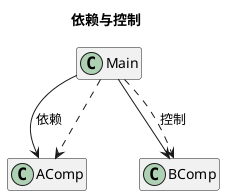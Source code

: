 @startuml 
' skinparam monochrome true
hide members

title 依赖与控制
Main --> AComp : 依赖
Main --> BComp


Main ..> AComp
Main ..> BComp : 控制
@enduml
